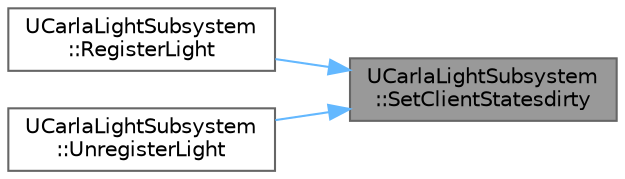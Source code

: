 digraph "UCarlaLightSubsystem::SetClientStatesdirty"
{
 // INTERACTIVE_SVG=YES
 // LATEX_PDF_SIZE
  bgcolor="transparent";
  edge [fontname=Helvetica,fontsize=10,labelfontname=Helvetica,labelfontsize=10];
  node [fontname=Helvetica,fontsize=10,shape=box,height=0.2,width=0.4];
  rankdir="RL";
  Node1 [id="Node000001",label="UCarlaLightSubsystem\l::SetClientStatesdirty",height=0.2,width=0.4,color="gray40", fillcolor="grey60", style="filled", fontcolor="black",tooltip=" "];
  Node1 -> Node2 [id="edge1_Node000001_Node000002",dir="back",color="steelblue1",style="solid",tooltip=" "];
  Node2 [id="Node000002",label="UCarlaLightSubsystem\l::RegisterLight",height=0.2,width=0.4,color="grey40", fillcolor="white", style="filled",URL="$db/df0/classUCarlaLightSubsystem.html#a69bd35b72d272a6a753cc6b1326455ba",tooltip=" "];
  Node1 -> Node3 [id="edge2_Node000001_Node000003",dir="back",color="steelblue1",style="solid",tooltip=" "];
  Node3 [id="Node000003",label="UCarlaLightSubsystem\l::UnregisterLight",height=0.2,width=0.4,color="grey40", fillcolor="white", style="filled",URL="$db/df0/classUCarlaLightSubsystem.html#a80cd500e0330350c33799030434aa828",tooltip=" "];
}
